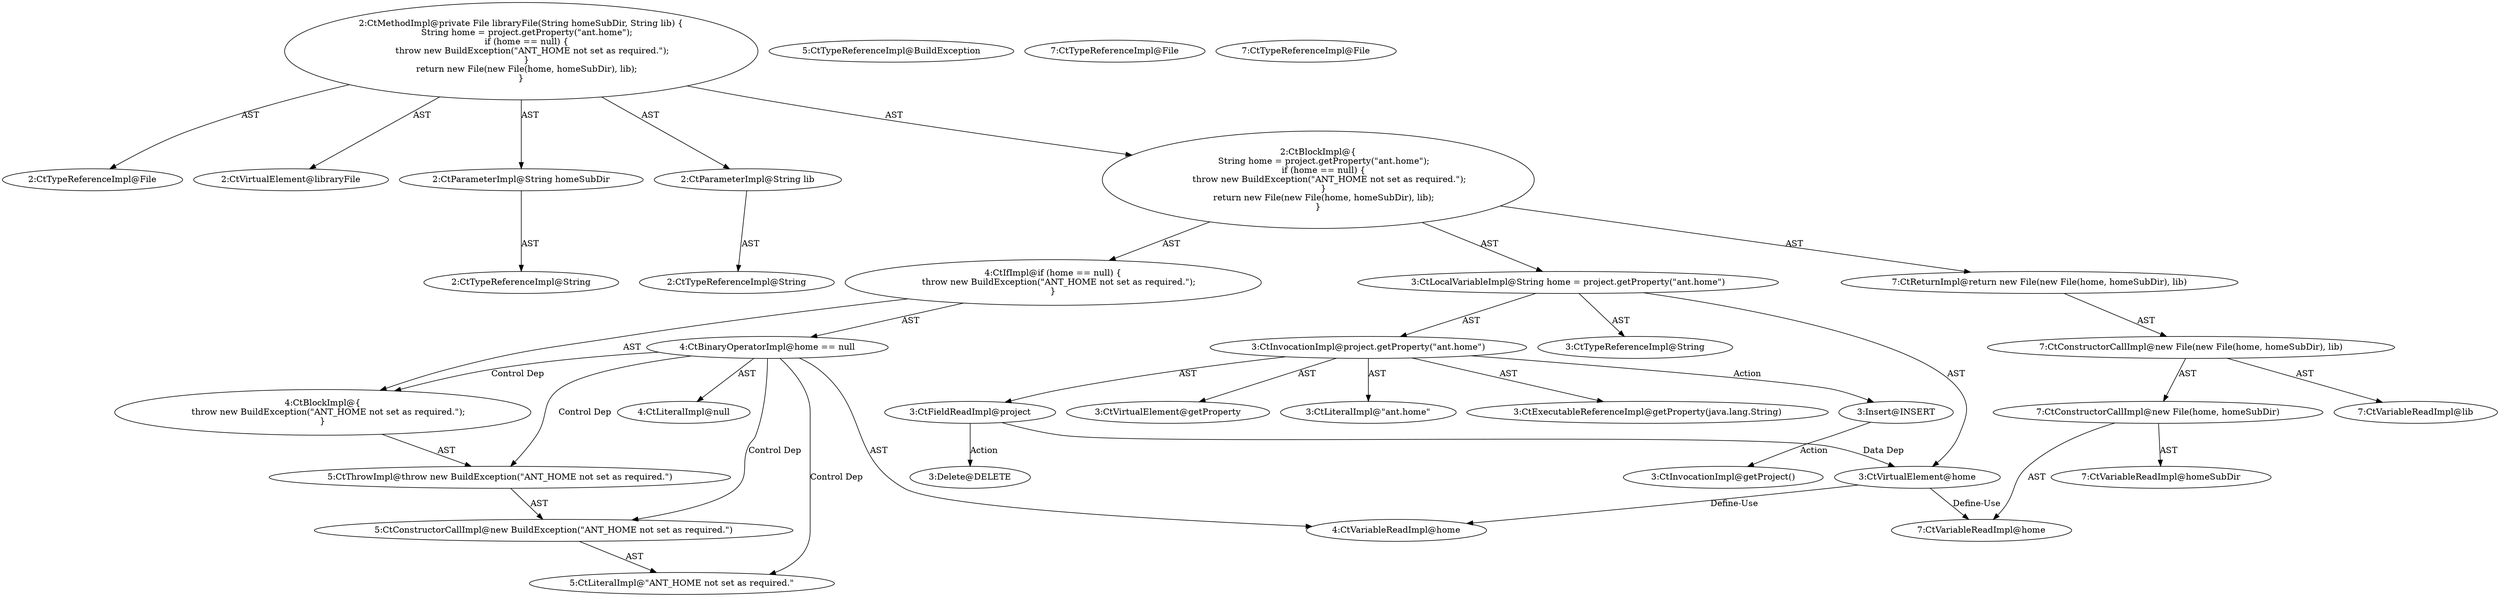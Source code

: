 digraph "libraryFile#?,String,String" {
0 [label="2:CtTypeReferenceImpl@File" shape=ellipse]
1 [label="2:CtVirtualElement@libraryFile" shape=ellipse]
2 [label="2:CtParameterImpl@String homeSubDir" shape=ellipse]
3 [label="2:CtTypeReferenceImpl@String" shape=ellipse]
4 [label="2:CtParameterImpl@String lib" shape=ellipse]
5 [label="2:CtTypeReferenceImpl@String" shape=ellipse]
6 [label="3:CtTypeReferenceImpl@String" shape=ellipse]
7 [label="3:CtExecutableReferenceImpl@getProperty(java.lang.String)" shape=ellipse]
8 [label="3:CtVirtualElement@getProperty" shape=ellipse]
9 [label="3:CtFieldReadImpl@project" shape=ellipse]
10 [label="3:CtLiteralImpl@\"ant.home\"" shape=ellipse]
11 [label="3:CtInvocationImpl@project.getProperty(\"ant.home\")" shape=ellipse]
12 [label="3:CtVirtualElement@home" shape=ellipse]
13 [label="3:CtLocalVariableImpl@String home = project.getProperty(\"ant.home\")" shape=ellipse]
14 [label="4:CtVariableReadImpl@home" shape=ellipse]
15 [label="4:CtLiteralImpl@null" shape=ellipse]
16 [label="4:CtBinaryOperatorImpl@home == null" shape=ellipse]
17 [label="5:CtTypeReferenceImpl@BuildException" shape=ellipse]
18 [label="5:CtLiteralImpl@\"ANT_HOME not set as required.\"" shape=ellipse]
19 [label="5:CtConstructorCallImpl@new BuildException(\"ANT_HOME not set as required.\")" shape=ellipse]
20 [label="5:CtThrowImpl@throw new BuildException(\"ANT_HOME not set as required.\")" shape=ellipse]
21 [label="4:CtBlockImpl@\{
    throw new BuildException(\"ANT_HOME not set as required.\");
\}" shape=ellipse]
22 [label="4:CtIfImpl@if (home == null) \{
    throw new BuildException(\"ANT_HOME not set as required.\");
\}" shape=ellipse]
23 [label="7:CtTypeReferenceImpl@File" shape=ellipse]
24 [label="7:CtTypeReferenceImpl@File" shape=ellipse]
25 [label="7:CtVariableReadImpl@home" shape=ellipse]
26 [label="7:CtVariableReadImpl@homeSubDir" shape=ellipse]
27 [label="7:CtConstructorCallImpl@new File(home, homeSubDir)" shape=ellipse]
28 [label="7:CtVariableReadImpl@lib" shape=ellipse]
29 [label="7:CtConstructorCallImpl@new File(new File(home, homeSubDir), lib)" shape=ellipse]
30 [label="7:CtReturnImpl@return new File(new File(home, homeSubDir), lib)" shape=ellipse]
31 [label="2:CtBlockImpl@\{
    String home = project.getProperty(\"ant.home\");
    if (home == null) \{
        throw new BuildException(\"ANT_HOME not set as required.\");
    \}
    return new File(new File(home, homeSubDir), lib);
\}" shape=ellipse]
32 [label="2:CtMethodImpl@private File libraryFile(String homeSubDir, String lib) \{
    String home = project.getProperty(\"ant.home\");
    if (home == null) \{
        throw new BuildException(\"ANT_HOME not set as required.\");
    \}
    return new File(new File(home, homeSubDir), lib);
\}" shape=ellipse]
33 [label="3:Delete@DELETE" shape=ellipse]
34 [label="3:Insert@INSERT" shape=ellipse]
35 [label="3:CtInvocationImpl@getProject()" shape=ellipse]
2 -> 3 [label="AST"];
4 -> 5 [label="AST"];
9 -> 12 [label="Data Dep"];
9 -> 33 [label="Action"];
11 -> 8 [label="AST"];
11 -> 9 [label="AST"];
11 -> 7 [label="AST"];
11 -> 10 [label="AST"];
11 -> 34 [label="Action"];
12 -> 14 [label="Define-Use"];
12 -> 25 [label="Define-Use"];
13 -> 12 [label="AST"];
13 -> 6 [label="AST"];
13 -> 11 [label="AST"];
16 -> 14 [label="AST"];
16 -> 15 [label="AST"];
16 -> 21 [label="Control Dep"];
16 -> 20 [label="Control Dep"];
16 -> 19 [label="Control Dep"];
16 -> 18 [label="Control Dep"];
19 -> 18 [label="AST"];
20 -> 19 [label="AST"];
21 -> 20 [label="AST"];
22 -> 16 [label="AST"];
22 -> 21 [label="AST"];
27 -> 25 [label="AST"];
27 -> 26 [label="AST"];
29 -> 27 [label="AST"];
29 -> 28 [label="AST"];
30 -> 29 [label="AST"];
31 -> 13 [label="AST"];
31 -> 22 [label="AST"];
31 -> 30 [label="AST"];
32 -> 1 [label="AST"];
32 -> 0 [label="AST"];
32 -> 2 [label="AST"];
32 -> 4 [label="AST"];
32 -> 31 [label="AST"];
34 -> 35 [label="Action"];
}